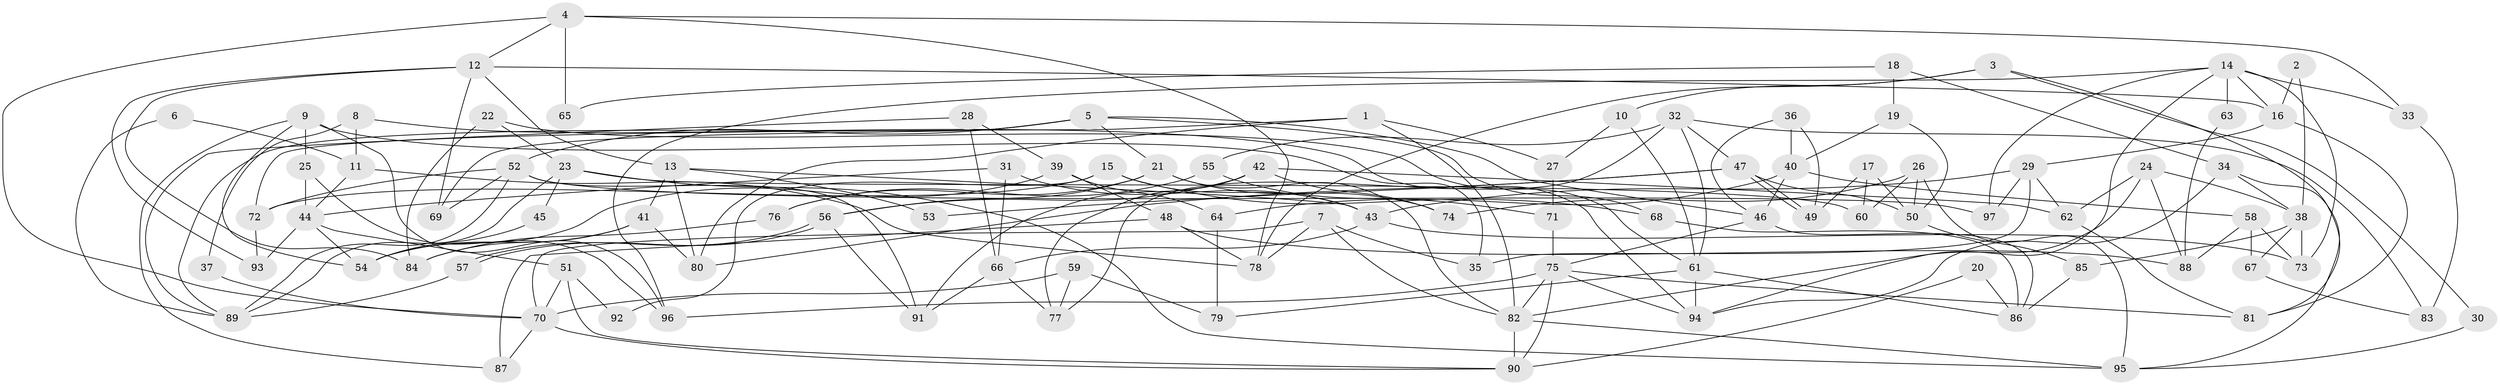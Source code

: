// Generated by graph-tools (version 1.1) at 2025/11/02/27/25 16:11:24]
// undirected, 97 vertices, 194 edges
graph export_dot {
graph [start="1"]
  node [color=gray90,style=filled];
  1;
  2;
  3;
  4;
  5;
  6;
  7;
  8;
  9;
  10;
  11;
  12;
  13;
  14;
  15;
  16;
  17;
  18;
  19;
  20;
  21;
  22;
  23;
  24;
  25;
  26;
  27;
  28;
  29;
  30;
  31;
  32;
  33;
  34;
  35;
  36;
  37;
  38;
  39;
  40;
  41;
  42;
  43;
  44;
  45;
  46;
  47;
  48;
  49;
  50;
  51;
  52;
  53;
  54;
  55;
  56;
  57;
  58;
  59;
  60;
  61;
  62;
  63;
  64;
  65;
  66;
  67;
  68;
  69;
  70;
  71;
  72;
  73;
  74;
  75;
  76;
  77;
  78;
  79;
  80;
  81;
  82;
  83;
  84;
  85;
  86;
  87;
  88;
  89;
  90;
  91;
  92;
  93;
  94;
  95;
  96;
  97;
  1 -- 80;
  1 -- 82;
  1 -- 27;
  1 -- 72;
  2 -- 16;
  2 -- 38;
  3 -- 78;
  3 -- 81;
  3 -- 10;
  3 -- 30;
  4 -- 78;
  4 -- 70;
  4 -- 12;
  4 -- 33;
  4 -- 65;
  5 -- 21;
  5 -- 69;
  5 -- 46;
  5 -- 52;
  5 -- 68;
  5 -- 89;
  6 -- 89;
  6 -- 11;
  7 -- 70;
  7 -- 82;
  7 -- 35;
  7 -- 78;
  8 -- 94;
  8 -- 11;
  8 -- 37;
  9 -- 35;
  9 -- 54;
  9 -- 25;
  9 -- 87;
  9 -- 96;
  10 -- 61;
  10 -- 27;
  11 -- 44;
  11 -- 78;
  12 -- 16;
  12 -- 13;
  12 -- 69;
  12 -- 84;
  12 -- 93;
  13 -- 80;
  13 -- 41;
  13 -- 43;
  13 -- 53;
  14 -- 94;
  14 -- 73;
  14 -- 16;
  14 -- 33;
  14 -- 63;
  14 -- 96;
  14 -- 97;
  15 -- 72;
  15 -- 43;
  15 -- 68;
  15 -- 92;
  16 -- 29;
  16 -- 81;
  17 -- 50;
  17 -- 60;
  17 -- 49;
  18 -- 34;
  18 -- 19;
  18 -- 65;
  19 -- 50;
  19 -- 40;
  20 -- 86;
  20 -- 90;
  21 -- 56;
  21 -- 82;
  21 -- 74;
  21 -- 76;
  22 -- 23;
  22 -- 84;
  22 -- 61;
  23 -- 89;
  23 -- 95;
  23 -- 45;
  23 -- 60;
  24 -- 62;
  24 -- 82;
  24 -- 38;
  24 -- 88;
  25 -- 96;
  25 -- 44;
  26 -- 95;
  26 -- 50;
  26 -- 60;
  26 -- 74;
  27 -- 71;
  28 -- 89;
  28 -- 66;
  28 -- 39;
  29 -- 97;
  29 -- 62;
  29 -- 35;
  29 -- 43;
  30 -- 95;
  31 -- 66;
  31 -- 43;
  31 -- 44;
  32 -- 61;
  32 -- 77;
  32 -- 47;
  32 -- 55;
  32 -- 83;
  33 -- 83;
  34 -- 94;
  34 -- 38;
  34 -- 95;
  36 -- 46;
  36 -- 49;
  36 -- 40;
  37 -- 70;
  38 -- 73;
  38 -- 67;
  38 -- 85;
  39 -- 64;
  39 -- 48;
  39 -- 54;
  40 -- 46;
  40 -- 58;
  40 -- 64;
  41 -- 54;
  41 -- 80;
  41 -- 84;
  42 -- 91;
  42 -- 74;
  42 -- 56;
  42 -- 62;
  42 -- 77;
  43 -- 66;
  43 -- 73;
  44 -- 51;
  44 -- 54;
  44 -- 93;
  45 -- 54;
  46 -- 75;
  46 -- 86;
  47 -- 49;
  47 -- 49;
  47 -- 50;
  47 -- 53;
  47 -- 80;
  48 -- 88;
  48 -- 78;
  48 -- 87;
  50 -- 85;
  51 -- 70;
  51 -- 90;
  51 -- 92;
  52 -- 72;
  52 -- 69;
  52 -- 89;
  52 -- 91;
  52 -- 97;
  55 -- 76;
  55 -- 71;
  56 -- 57;
  56 -- 57;
  56 -- 91;
  57 -- 89;
  58 -- 67;
  58 -- 73;
  58 -- 88;
  59 -- 77;
  59 -- 70;
  59 -- 79;
  61 -- 86;
  61 -- 79;
  61 -- 94;
  62 -- 81;
  63 -- 88;
  64 -- 79;
  66 -- 91;
  66 -- 77;
  67 -- 83;
  68 -- 86;
  70 -- 87;
  70 -- 90;
  71 -- 75;
  72 -- 93;
  75 -- 96;
  75 -- 81;
  75 -- 82;
  75 -- 90;
  75 -- 94;
  76 -- 84;
  82 -- 90;
  82 -- 95;
  85 -- 86;
}
